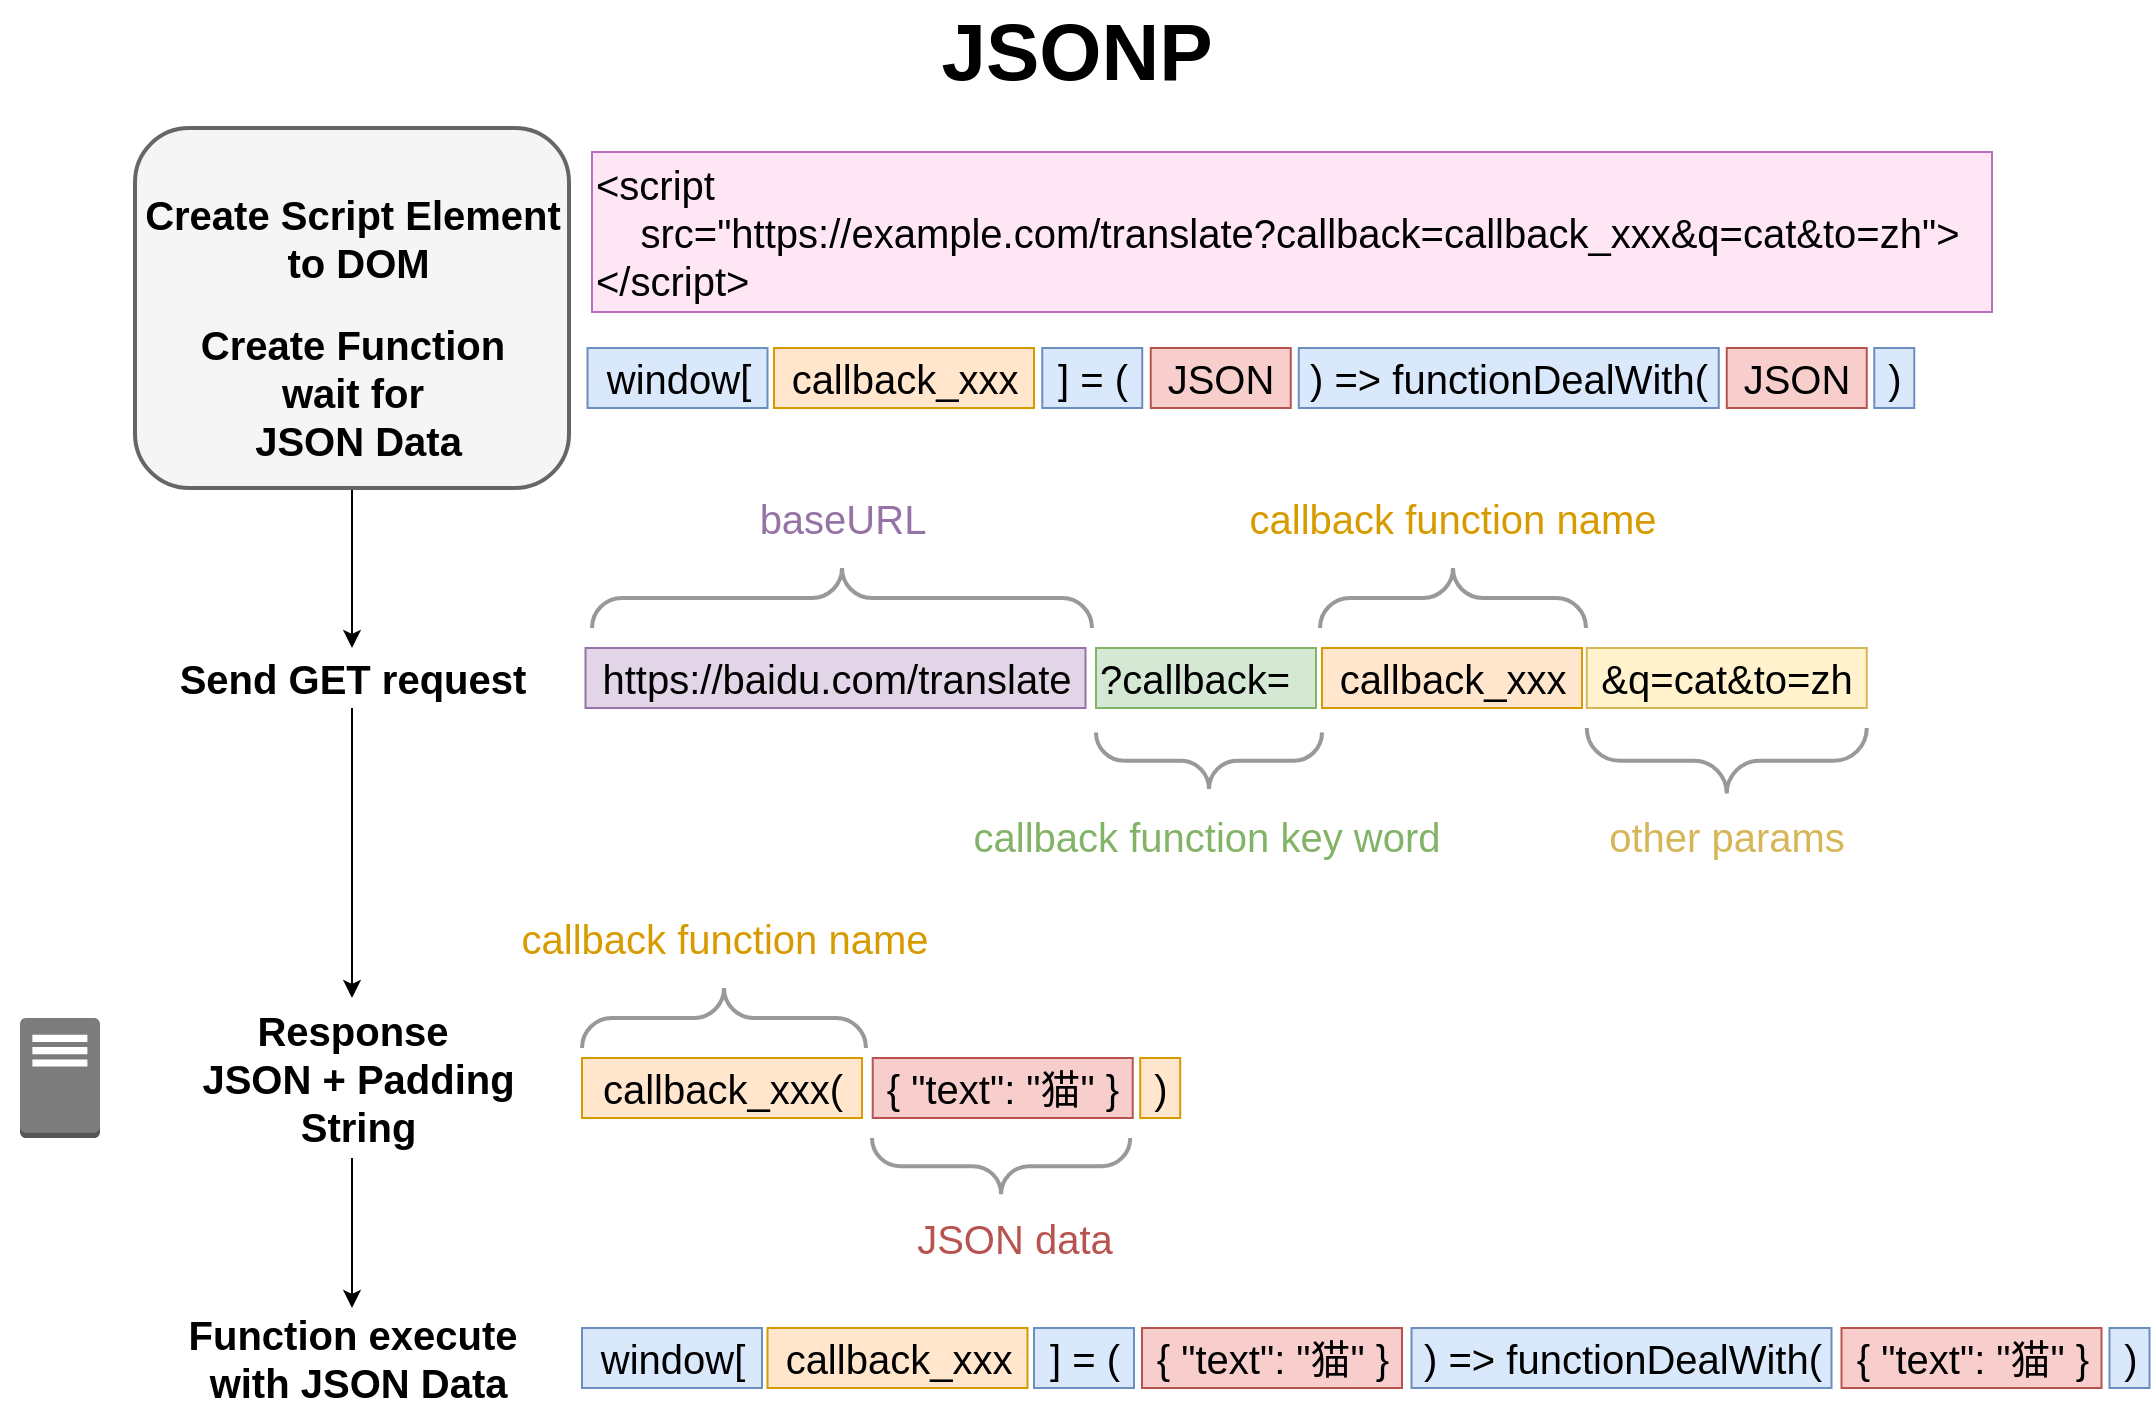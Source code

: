 <mxfile version="14.5.1" type="device"><diagram id="ZIaq1ua41LSCKKVV6wSK" name="JSONP"><mxGraphModel dx="1301" dy="867" grid="1" gridSize="10" guides="1" tooltips="1" connect="1" arrows="1" fold="1" page="1" pageScale="1" pageWidth="1169" pageHeight="827" math="0" shadow="0"><root><mxCell id="0"/><mxCell id="1" parent="0"/><mxCell id="hNWiUd4LyEJFCyibCBkk-53" style="edgeStyle=orthogonalEdgeStyle;rounded=0;orthogonalLoop=1;jettySize=auto;html=1;fontSize=20;fontColor=#B85450;" parent="1" source="hNWiUd4LyEJFCyibCBkk-52" target="hNWiUd4LyEJFCyibCBkk-15" edge="1"><mxGeometry relative="1" as="geometry"/></mxCell><mxCell id="hNWiUd4LyEJFCyibCBkk-52" value="" style="rounded=1;whiteSpace=wrap;html=1;labelBackgroundColor=none;fontSize=20;fontColor=#333333;strokeWidth=2;align=center;fillColor=#f5f5f5;strokeColor=#666666;" parent="1" vertex="1"><mxGeometry x="114.5" y="123" width="217" height="180" as="geometry"/></mxCell><mxCell id="hNWiUd4LyEJFCyibCBkk-3" value="https://baidu.com/translate" style="text;html=1;align=center;verticalAlign=middle;resizable=0;points=[];autosize=1;strokeColor=#9673a6;fontSize=20;fillColor=#e1d5e7;" parent="1" vertex="1"><mxGeometry x="339.75" y="383" width="250" height="30" as="geometry"/></mxCell><mxCell id="hNWiUd4LyEJFCyibCBkk-4" value="?callback=" style="text;html=1;align=left;verticalAlign=middle;resizable=0;points=[];autosize=1;strokeColor=#82b366;fontSize=20;fillColor=#d5e8d4;" parent="1" vertex="1"><mxGeometry x="595" y="383" width="110" height="30" as="geometry"/></mxCell><mxCell id="hNWiUd4LyEJFCyibCBkk-5" value="callback_xxx" style="text;html=1;align=center;verticalAlign=middle;resizable=0;points=[];autosize=1;strokeColor=#d79b00;fontSize=20;fillColor=#ffe6cc;" parent="1" vertex="1"><mxGeometry x="708" y="383" width="130" height="30" as="geometry"/></mxCell><mxCell id="hNWiUd4LyEJFCyibCBkk-6" value="&amp;amp;q=cat&amp;amp;to=zh" style="text;html=1;align=center;verticalAlign=middle;resizable=0;points=[];autosize=1;strokeColor=#d6b656;fontSize=20;fillColor=#fff2cc;" parent="1" vertex="1"><mxGeometry x="840.38" y="383" width="140" height="30" as="geometry"/></mxCell><mxCell id="hNWiUd4LyEJFCyibCBkk-7" value="" style="verticalLabelPosition=bottom;shadow=0;dashed=0;align=center;html=1;verticalAlign=top;strokeWidth=2;shape=mxgraph.mockup.markup.curlyBrace;strokeColor=#999999;fontSize=20;" parent="1" vertex="1"><mxGeometry x="343" y="343" width="250" height="30" as="geometry"/></mxCell><mxCell id="hNWiUd4LyEJFCyibCBkk-8" value="baseURL" style="text;html=1;align=center;verticalAlign=middle;resizable=0;points=[];autosize=1;strokeColor=none;fontSize=20;fontColor=#9673A6;" parent="1" vertex="1"><mxGeometry x="418" y="303" width="100" height="30" as="geometry"/></mxCell><mxCell id="hNWiUd4LyEJFCyibCBkk-9" value="" style="verticalLabelPosition=bottom;shadow=0;dashed=0;align=center;html=1;verticalAlign=top;strokeWidth=2;shape=mxgraph.mockup.markup.curlyBrace;strokeColor=#999999;fontSize=20;rotation=180;" parent="1" vertex="1"><mxGeometry x="595" y="423" width="113" height="32.8" as="geometry"/></mxCell><mxCell id="hNWiUd4LyEJFCyibCBkk-10" value="" style="verticalLabelPosition=bottom;shadow=0;dashed=0;align=center;html=1;verticalAlign=top;strokeWidth=2;shape=mxgraph.mockup.markup.curlyBrace;strokeColor=#999999;fontSize=20;" parent="1" vertex="1"><mxGeometry x="707" y="343" width="133" height="30" as="geometry"/></mxCell><mxCell id="hNWiUd4LyEJFCyibCBkk-11" value="" style="verticalLabelPosition=bottom;shadow=0;dashed=0;align=center;html=1;verticalAlign=top;strokeWidth=2;shape=mxgraph.mockup.markup.curlyBrace;strokeColor=#999999;fontSize=20;rotation=180;" parent="1" vertex="1"><mxGeometry x="840.38" y="423" width="140" height="32.8" as="geometry"/></mxCell><mxCell id="hNWiUd4LyEJFCyibCBkk-12" value="callback function key word" style="text;html=1;align=center;verticalAlign=middle;resizable=0;points=[];autosize=1;strokeColor=none;fontSize=20;fontColor=#82B366;" parent="1" vertex="1"><mxGeometry x="525" y="462" width="250" height="30" as="geometry"/></mxCell><mxCell id="hNWiUd4LyEJFCyibCBkk-13" value="callback function name" style="text;html=1;align=center;verticalAlign=middle;resizable=0;points=[];autosize=1;fontSize=20;fontColor=#D79B00;labelBackgroundColor=none;labelBorderColor=none;" parent="1" vertex="1"><mxGeometry x="663" y="303" width="220" height="30" as="geometry"/></mxCell><mxCell id="hNWiUd4LyEJFCyibCBkk-14" value="other params" style="text;html=1;align=center;verticalAlign=middle;resizable=0;points=[];autosize=1;strokeColor=none;fontSize=20;fontColor=#D6B656;" parent="1" vertex="1"><mxGeometry x="845.38" y="462" width="130" height="30" as="geometry"/></mxCell><mxCell id="hNWiUd4LyEJFCyibCBkk-54" style="edgeStyle=orthogonalEdgeStyle;rounded=0;orthogonalLoop=1;jettySize=auto;html=1;fontSize=20;fontColor=#B85450;" parent="1" source="hNWiUd4LyEJFCyibCBkk-15" target="hNWiUd4LyEJFCyibCBkk-16" edge="1"><mxGeometry relative="1" as="geometry"/></mxCell><mxCell id="hNWiUd4LyEJFCyibCBkk-15" value="Send GET request" style="text;html=1;align=center;verticalAlign=middle;resizable=0;points=[];autosize=1;strokeColor=none;fontSize=20;fontStyle=1;" parent="1" vertex="1"><mxGeometry x="128" y="383" width="190" height="30" as="geometry"/></mxCell><mxCell id="hNWiUd4LyEJFCyibCBkk-55" style="edgeStyle=orthogonalEdgeStyle;rounded=0;orthogonalLoop=1;jettySize=auto;html=1;fontSize=20;fontColor=#B85450;" parent="1" source="hNWiUd4LyEJFCyibCBkk-16" target="hNWiUd4LyEJFCyibCBkk-30" edge="1"><mxGeometry relative="1" as="geometry"/></mxCell><mxCell id="hNWiUd4LyEJFCyibCBkk-16" value="Response&lt;br&gt;&amp;nbsp;JSON + Padding&lt;br&gt;&amp;nbsp;String" style="text;html=1;align=center;verticalAlign=middle;resizable=0;points=[];autosize=1;strokeColor=none;fontSize=20;fontStyle=1;" parent="1" vertex="1"><mxGeometry x="133" y="558" width="180" height="80" as="geometry"/></mxCell><mxCell id="hNWiUd4LyEJFCyibCBkk-18" value="callback_xxx(" style="text;html=1;align=center;verticalAlign=middle;resizable=0;points=[];autosize=1;strokeColor=#d79b00;fontSize=20;fillColor=#ffe6cc;" parent="1" vertex="1"><mxGeometry x="338" y="588" width="140" height="30" as="geometry"/></mxCell><mxCell id="hNWiUd4LyEJFCyibCBkk-19" value=")" style="text;html=1;align=center;verticalAlign=middle;resizable=0;points=[];autosize=1;strokeColor=#d79b00;fontSize=20;fillColor=#ffe6cc;" parent="1" vertex="1"><mxGeometry x="617.11" y="588" width="20" height="30" as="geometry"/></mxCell><mxCell id="hNWiUd4LyEJFCyibCBkk-20" value="{ &quot;text&quot;: &quot;猫&quot; }" style="text;html=1;align=center;verticalAlign=middle;resizable=0;points=[];autosize=1;strokeColor=#b85450;fontSize=20;fillColor=#f8cecc;" parent="1" vertex="1"><mxGeometry x="483.36" y="588" width="130" height="30" as="geometry"/></mxCell><mxCell id="hNWiUd4LyEJFCyibCBkk-21" value="" style="verticalLabelPosition=bottom;shadow=0;dashed=0;align=center;html=1;verticalAlign=top;strokeWidth=2;shape=mxgraph.mockup.markup.curlyBrace;strokeColor=#999999;fontSize=20;" parent="1" vertex="1"><mxGeometry x="338" y="553" width="142" height="30" as="geometry"/></mxCell><mxCell id="hNWiUd4LyEJFCyibCBkk-22" value="callback function name" style="text;html=1;align=center;verticalAlign=middle;resizable=0;points=[];autosize=1;strokeColor=none;fontSize=20;fontColor=#D79B00;" parent="1" vertex="1"><mxGeometry x="299" y="513" width="220" height="30" as="geometry"/></mxCell><mxCell id="hNWiUd4LyEJFCyibCBkk-23" value="" style="verticalLabelPosition=bottom;shadow=0;dashed=0;align=center;html=1;verticalAlign=top;strokeWidth=2;shape=mxgraph.mockup.markup.curlyBrace;strokeColor=#999999;fontSize=20;rotation=180;" parent="1" vertex="1"><mxGeometry x="483" y="628" width="129.12" height="28.15" as="geometry"/></mxCell><mxCell id="hNWiUd4LyEJFCyibCBkk-24" value="JSON data" style="text;html=1;align=center;verticalAlign=middle;resizable=0;points=[];autosize=1;strokeColor=none;fontSize=20;fontColor=#B85450;" parent="1" vertex="1"><mxGeometry x="499.49" y="663" width="110" height="30" as="geometry"/></mxCell><mxCell id="hNWiUd4LyEJFCyibCBkk-25" value="Create Script Element&lt;br&gt;&amp;nbsp;to DOM" style="text;html=1;align=center;verticalAlign=middle;resizable=0;points=[];autosize=1;strokeColor=none;fontSize=20;fontStyle=1;" parent="1" vertex="1"><mxGeometry x="113" y="153" width="220" height="50" as="geometry"/></mxCell><mxCell id="hNWiUd4LyEJFCyibCBkk-27" value="&lt;div&gt;&amp;lt;script&lt;/div&gt;&lt;div&gt;&lt;span&gt;&lt;/span&gt;&amp;nbsp; &amp;nbsp; src=&quot;https://example.com/translate?callback=callback_xxx&amp;amp;q=cat&amp;amp;to=zh&quot;&amp;gt;&lt;/div&gt;&lt;div&gt;&amp;lt;/script&amp;gt;&lt;/div&gt;" style="text;html=1;align=left;verticalAlign=middle;resizable=0;points=[];autosize=1;fontSize=20;fillColor=#FFE6F5;strokeColor=#BC71BF;" parent="1" vertex="1"><mxGeometry x="343" y="135" width="700" height="80" as="geometry"/></mxCell><mxCell id="hNWiUd4LyEJFCyibCBkk-28" value="Create Function &lt;br&gt;wait for&lt;br&gt;&amp;nbsp;JSON Data" style="text;html=1;align=center;verticalAlign=middle;resizable=0;points=[];autosize=1;strokeColor=none;fontSize=20;fontStyle=1;" parent="1" vertex="1"><mxGeometry x="138" y="215" width="170" height="80" as="geometry"/></mxCell><mxCell id="hNWiUd4LyEJFCyibCBkk-30" value="Function execute&lt;br&gt;&amp;nbsp;with JSON Data" style="text;html=1;align=center;verticalAlign=middle;resizable=0;points=[];autosize=1;strokeColor=none;fontSize=20;fontStyle=1;" parent="1" vertex="1"><mxGeometry x="133" y="713" width="180" height="50" as="geometry"/></mxCell><mxCell id="hNWiUd4LyEJFCyibCBkk-32" value="window[" style="text;html=1;align=center;verticalAlign=middle;resizable=0;points=[];autosize=1;strokeColor=#6c8ebf;fontSize=20;fillColor=#dae8fc;" parent="1" vertex="1"><mxGeometry x="340.75" y="233" width="90" height="30" as="geometry"/></mxCell><mxCell id="hNWiUd4LyEJFCyibCBkk-35" value="] = (" style="text;html=1;align=center;verticalAlign=middle;resizable=0;points=[];autosize=1;strokeColor=#6c8ebf;fontSize=20;fillColor=#dae8fc;" parent="1" vertex="1"><mxGeometry x="568.13" y="233" width="50" height="30" as="geometry"/></mxCell><mxCell id="hNWiUd4LyEJFCyibCBkk-36" value="JSON" style="text;html=1;align=center;verticalAlign=middle;resizable=0;points=[];autosize=1;strokeColor=#b85450;fontSize=20;fillColor=#f8cecc;" parent="1" vertex="1"><mxGeometry x="622.38" y="233" width="70" height="30" as="geometry"/></mxCell><mxCell id="hNWiUd4LyEJFCyibCBkk-37" value="callback_xxx" style="text;html=1;align=center;verticalAlign=middle;resizable=0;points=[];autosize=1;strokeColor=#d79b00;fontSize=20;fillColor=#ffe6cc;" parent="1" vertex="1"><mxGeometry x="434" y="233" width="130" height="30" as="geometry"/></mxCell><mxCell id="hNWiUd4LyEJFCyibCBkk-40" value=") =&amp;gt; functionDealWith(" style="text;html=1;align=center;verticalAlign=middle;resizable=0;points=[];autosize=1;strokeColor=#6c8ebf;fontSize=20;fillColor=#dae8fc;" parent="1" vertex="1"><mxGeometry x="696.38" y="233" width="210" height="30" as="geometry"/></mxCell><mxCell id="hNWiUd4LyEJFCyibCBkk-41" value="JSON" style="text;html=1;align=center;verticalAlign=middle;resizable=0;points=[];autosize=1;strokeColor=#b85450;fontSize=20;fillColor=#f8cecc;" parent="1" vertex="1"><mxGeometry x="910.38" y="233" width="70" height="30" as="geometry"/></mxCell><mxCell id="hNWiUd4LyEJFCyibCBkk-42" value=")" style="text;html=1;align=center;verticalAlign=middle;resizable=0;points=[];autosize=1;strokeColor=#6c8ebf;fontSize=20;fillColor=#dae8fc;" parent="1" vertex="1"><mxGeometry x="984.13" y="233" width="20" height="30" as="geometry"/></mxCell><mxCell id="hNWiUd4LyEJFCyibCBkk-43" value="window[" style="text;html=1;align=center;verticalAlign=middle;resizable=0;points=[];autosize=1;strokeColor=#6c8ebf;fontSize=20;fillColor=#dae8fc;" parent="1" vertex="1"><mxGeometry x="338" y="723" width="90" height="30" as="geometry"/></mxCell><mxCell id="hNWiUd4LyEJFCyibCBkk-44" value="] = (" style="text;html=1;align=center;verticalAlign=middle;resizable=0;points=[];autosize=1;strokeColor=#6c8ebf;fontSize=20;fillColor=#dae8fc;" parent="1" vertex="1"><mxGeometry x="564" y="723" width="50" height="30" as="geometry"/></mxCell><mxCell id="hNWiUd4LyEJFCyibCBkk-45" value="{ &quot;text&quot;: &quot;猫&quot; }" style="text;html=1;align=center;verticalAlign=middle;resizable=0;points=[];autosize=1;strokeColor=#b85450;fontSize=20;fillColor=#f8cecc;" parent="1" vertex="1"><mxGeometry x="618" y="723" width="130" height="30" as="geometry"/></mxCell><mxCell id="hNWiUd4LyEJFCyibCBkk-46" value="callback_xxx" style="text;html=1;align=center;verticalAlign=middle;resizable=0;points=[];autosize=1;strokeColor=#d79b00;fontSize=20;fillColor=#ffe6cc;" parent="1" vertex="1"><mxGeometry x="430.75" y="723" width="130" height="30" as="geometry"/></mxCell><mxCell id="hNWiUd4LyEJFCyibCBkk-47" value=") =&amp;gt; functionDealWith(" style="text;html=1;align=center;verticalAlign=middle;resizable=0;points=[];autosize=1;strokeColor=#6c8ebf;fontSize=20;fillColor=#dae8fc;" parent="1" vertex="1"><mxGeometry x="752.75" y="723" width="210" height="30" as="geometry"/></mxCell><mxCell id="hNWiUd4LyEJFCyibCBkk-48" value="{ &quot;text&quot;: &quot;猫&quot; }" style="text;html=1;align=center;verticalAlign=middle;resizable=0;points=[];autosize=1;strokeColor=#b85450;fontSize=20;fillColor=#f8cecc;" parent="1" vertex="1"><mxGeometry x="967.75" y="723" width="130" height="30" as="geometry"/></mxCell><mxCell id="hNWiUd4LyEJFCyibCBkk-49" value=")" style="text;html=1;align=center;verticalAlign=middle;resizable=0;points=[];autosize=1;strokeColor=#6c8ebf;fontSize=20;fillColor=#dae8fc;" parent="1" vertex="1"><mxGeometry x="1101.75" y="723" width="20" height="30" as="geometry"/></mxCell><mxCell id="hNWiUd4LyEJFCyibCBkk-57" value="JSONP" style="text;html=1;align=center;verticalAlign=middle;resizable=0;points=[];autosize=1;strokeColor=none;fontSize=40;fontStyle=1;" parent="1" vertex="1"><mxGeometry x="510.0" y="59" width="150" height="50" as="geometry"/></mxCell><mxCell id="hNWiUd4LyEJFCyibCBkk-58" value="" style="shape=image;html=1;verticalAlign=top;verticalLabelPosition=bottom;labelBackgroundColor=#ffffff;imageAspect=0;aspect=fixed;image=https://cdn2.iconfinder.com/data/icons/designer-skills/128/code-programming-javascript-software-develop-command-language-128.png;fontSize=40;fontColor=#B85450;strokeWidth=2;align=center;" parent="1" vertex="1"><mxGeometry x="47" y="184.5" width="60" height="60" as="geometry"/></mxCell><mxCell id="hNWiUd4LyEJFCyibCBkk-60" value="" style="shape=image;html=1;verticalAlign=top;verticalLabelPosition=bottom;labelBackgroundColor=#ffffff;imageAspect=0;aspect=fixed;image=https://cdn1.iconfinder.com/data/icons/logotypes/32/chrome-128.png;fontSize=40;fontColor=#B85450;strokeWidth=2;align=center;" parent="1" vertex="1"><mxGeometry x="57" y="378" width="40" height="40" as="geometry"/></mxCell><mxCell id="hNWiUd4LyEJFCyibCBkk-61" value="" style="outlineConnect=0;dashed=0;verticalLabelPosition=bottom;verticalAlign=top;align=center;html=1;shape=mxgraph.aws3.traditional_server;fillColor=#7D7C7C;gradientColor=none;labelBackgroundColor=none;fontSize=40;fontColor=#B85450;strokeWidth=2;aspect=fixed;" parent="1" vertex="1"><mxGeometry x="57" y="568" width="40" height="60" as="geometry"/></mxCell><mxCell id="hNWiUd4LyEJFCyibCBkk-62" value="" style="shape=image;html=1;verticalAlign=top;verticalLabelPosition=bottom;labelBackgroundColor=#ffffff;imageAspect=0;aspect=fixed;image=https://cdn2.iconfinder.com/data/icons/designer-skills/128/code-programming-javascript-software-develop-command-language-128.png;fontSize=40;fontColor=#B85450;strokeWidth=2;align=center;" parent="1" vertex="1"><mxGeometry x="47" y="708" width="60" height="60" as="geometry"/></mxCell></root></mxGraphModel></diagram></mxfile>